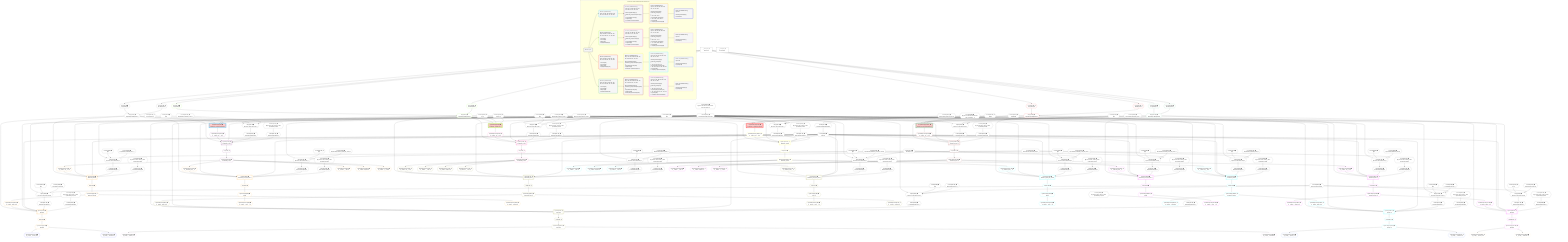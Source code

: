 %%{init: {'themeVariables': { 'fontSize': '12px'}}}%%
graph TD
    classDef path fill:#eee,stroke:#000,color:#000
    classDef plan fill:#fff,stroke-width:1px,color:#000
    classDef itemplan fill:#fff,stroke-width:2px,color:#000
    classDef unbatchedplan fill:#dff,stroke-width:1px,color:#000
    classDef sideeffectplan fill:#fcc,stroke-width:2px,color:#000
    classDef bucket fill:#f6f6f6,color:#000,stroke-width:2px,text-align:left


    %% plan dependencies
    Object196{{"Object[196∈0] ➊<br />ᐸ{reverse,orders,alias,codec}ᐳ"}}:::plan
    Lambda188{{"Lambda[188∈0] ➊<br />ᐸcalculateShouldReverseOrderᐳ"}}:::plan
    Constant193{{"Constant[193∈0] ➊<br />ᐸ[]ᐳ"}}:::plan
    Constant194{{"Constant[194∈0] ➊<br />ᐸsql.identifier(”people”)ᐳ"}}:::plan
    Constant195{{"Constant[195∈0] ➊<br />ᐸRecordCodec(people)ᐳ"}}:::plan
    Lambda188 & Constant193 & Constant194 & Constant195 --> Object196
    Object211{{"Object[211∈0] ➊<br />ᐸ{reverse,orders,alias,codec}ᐳ"}}:::plan
    Constant208{{"Constant[208∈0] ➊<br />ᐸ[]ᐳ"}}:::plan
    Constant209{{"Constant[209∈0] ➊<br />ᐸsql.identifier(”relational_items”)ᐳ"}}:::plan
    Constant210{{"Constant[210∈0] ➊<br />ᐸRecordCodec(relational_items)ᐳ"}}:::plan
    Lambda188 & Constant208 & Constant209 & Constant210 --> Object211
    Object226{{"Object[226∈0] ➊<br />ᐸ{reverse,orders,alias,codec}ᐳ"}}:::plan
    Constant223{{"Constant[223∈0] ➊<br />ᐸ[]ᐳ"}}:::plan
    Constant224{{"Constant[224∈0] ➊<br />ᐸsql.identifier(”relational_posts_title_lower”)ᐳ"}}:::plan
    Constant225{{"Constant[225∈0] ➊<br />ᐸCodec(text)ᐳ"}}:::plan
    Lambda188 & Constant223 & Constant224 & Constant225 --> Object226
    Object241{{"Object[241∈0] ➊<br />ᐸ{reverse,orders,alias,codec}ᐳ"}}:::plan
    Constant238{{"Constant[238∈0] ➊<br />ᐸ[]ᐳ"}}:::plan
    Constant239{{"Constant[239∈0] ➊<br />ᐸsql.identifier(”relational_posts”)ᐳ"}}:::plan
    Constant240{{"Constant[240∈0] ➊<br />ᐸRecordCodec(relational_posts)ᐳ"}}:::plan
    Lambda188 & Constant238 & Constant239 & Constant240 --> Object241
    Object256{{"Object[256∈0] ➊<br />ᐸ{reverse,orders,alias,codec}ᐳ"}}:::plan
    Constant253{{"Constant[253∈0] ➊<br />ᐸ[]ᐳ"}}:::plan
    Constant254{{"Constant[254∈0] ➊<br />ᐸsql.identifier(”people”)ᐳ"}}:::plan
    Lambda188 & Constant253 & Constant254 & Constant195 --> Object256
    Object271{{"Object[271∈0] ➊<br />ᐸ{reverse,orders,alias,codec}ᐳ"}}:::plan
    Constant268{{"Constant[268∈0] ➊<br />ᐸ[]ᐳ"}}:::plan
    Constant269{{"Constant[269∈0] ➊<br />ᐸsql.identifier(”relational_items”)ᐳ"}}:::plan
    Lambda188 & Constant268 & Constant269 & Constant210 --> Object271
    Object286{{"Object[286∈0] ➊<br />ᐸ{reverse,orders,alias,codec}ᐳ"}}:::plan
    Constant283{{"Constant[283∈0] ➊<br />ᐸ[]ᐳ"}}:::plan
    Constant284{{"Constant[284∈0] ➊<br />ᐸsql.identifier(”relational_posts_title_lower”)ᐳ"}}:::plan
    Lambda188 & Constant283 & Constant284 & Constant225 --> Object286
    Object301{{"Object[301∈0] ➊<br />ᐸ{reverse,orders,alias,codec}ᐳ"}}:::plan
    Constant298{{"Constant[298∈0] ➊<br />ᐸ[]ᐳ"}}:::plan
    Constant299{{"Constant[299∈0] ➊<br />ᐸsql.identifier(”relational_posts”)ᐳ"}}:::plan
    Lambda188 & Constant298 & Constant299 & Constant240 --> Object301
    Object316{{"Object[316∈0] ➊<br />ᐸ{reverse,orders,alias,codec}ᐳ"}}:::plan
    Constant313{{"Constant[313∈0] ➊<br />ᐸ[]ᐳ"}}:::plan
    Constant314{{"Constant[314∈0] ➊<br />ᐸsql.identifier(”people”)ᐳ"}}:::plan
    Lambda188 & Constant313 & Constant314 & Constant195 --> Object316
    Object331{{"Object[331∈0] ➊<br />ᐸ{reverse,orders,alias,codec}ᐳ"}}:::plan
    Constant328{{"Constant[328∈0] ➊<br />ᐸ[]ᐳ"}}:::plan
    Constant329{{"Constant[329∈0] ➊<br />ᐸsql.identifier(”relational_items”)ᐳ"}}:::plan
    Lambda188 & Constant328 & Constant329 & Constant210 --> Object331
    Object346{{"Object[346∈0] ➊<br />ᐸ{reverse,orders,alias,codec}ᐳ"}}:::plan
    Constant343{{"Constant[343∈0] ➊<br />ᐸ[]ᐳ"}}:::plan
    Constant344{{"Constant[344∈0] ➊<br />ᐸsql.identifier(”relational_posts_title_lower”)ᐳ"}}:::plan
    Lambda188 & Constant343 & Constant344 & Constant225 --> Object346
    Object361{{"Object[361∈0] ➊<br />ᐸ{reverse,orders,alias,codec}ᐳ"}}:::plan
    Constant358{{"Constant[358∈0] ➊<br />ᐸ[]ᐳ"}}:::plan
    Constant359{{"Constant[359∈0] ➊<br />ᐸsql.identifier(”relational_posts”)ᐳ"}}:::plan
    Lambda188 & Constant358 & Constant359 & Constant240 --> Object361
    Object376{{"Object[376∈0] ➊<br />ᐸ{reverse,orders,alias,codec}ᐳ"}}:::plan
    Constant373{{"Constant[373∈0] ➊<br />ᐸ[]ᐳ"}}:::plan
    Constant374{{"Constant[374∈0] ➊<br />ᐸsql.identifier(”people”)ᐳ"}}:::plan
    Lambda188 & Constant373 & Constant374 & Constant195 --> Object376
    Object391{{"Object[391∈0] ➊<br />ᐸ{reverse,orders,alias,codec}ᐳ"}}:::plan
    Constant388{{"Constant[388∈0] ➊<br />ᐸ[]ᐳ"}}:::plan
    Constant389{{"Constant[389∈0] ➊<br />ᐸsql.identifier(”relational_items”)ᐳ"}}:::plan
    Lambda188 & Constant388 & Constant389 & Constant210 --> Object391
    Object406{{"Object[406∈0] ➊<br />ᐸ{reverse,orders,alias,codec}ᐳ"}}:::plan
    Constant403{{"Constant[403∈0] ➊<br />ᐸ[]ᐳ"}}:::plan
    Constant404{{"Constant[404∈0] ➊<br />ᐸsql.identifier(”relational_posts_title_lower”)ᐳ"}}:::plan
    Lambda188 & Constant403 & Constant404 & Constant225 --> Object406
    Object421{{"Object[421∈0] ➊<br />ᐸ{reverse,orders,alias,codec}ᐳ"}}:::plan
    Constant418{{"Constant[418∈0] ➊<br />ᐸ[]ᐳ"}}:::plan
    Constant419{{"Constant[419∈0] ➊<br />ᐸsql.identifier(”relational_posts”)ᐳ"}}:::plan
    Lambda188 & Constant418 & Constant419 & Constant240 --> Object421
    Object14{{"Object[14∈0] ➊<br />ᐸ{pgSettings,withPgClient}ᐳ"}}:::plan
    Access12{{"Access[12∈0] ➊<br />ᐸ2.pgSettingsᐳ"}}:::plan
    Access13{{"Access[13∈0] ➊<br />ᐸ2.withPgClientᐳ"}}:::plan
    Access12 & Access13 --> Object14
    __Value2["__Value[2∈0] ➊<br />ᐸcontextᐳ"]:::plan
    __Value2 --> Access12
    __Value2 --> Access13
    Constant432{{"Constant[432∈0] ➊<br />ᐸ§{ first: null, last: null, cursorLower: null, cursorUpper: ᐳ"}}:::plan
    Constant432 --> Lambda188
    Lambda191{{"Lambda[191∈0] ➊<br />ᐸcalculateLimitAndOffsetSQLᐳ"}}:::plan
    Constant433{{"Constant[433∈0] ➊<br />ᐸ§{ first: null, last: null, cursorLower: null, cursorUpper: ᐳ"}}:::plan
    Constant433 --> Lambda191
    Access192{{"Access[192∈0] ➊<br />ᐸ191.0ᐳ"}}:::plan
    Lambda191 --> Access192
    Lambda197{{"Lambda[197∈0] ➊<br />ᐸcalculateOrderBySQLᐳ"}}:::plan
    Object196 --> Lambda197
    Lambda202{{"Lambda[202∈0] ➊<br />ᐸcalculateOrderBySQLᐳ"}}:::plan
    Constant434{{"Constant[434∈0] ➊<br />ᐸ§{ reverse: false, orders: [], alias: sql.identifier(”peopleᐳ"}}:::plan
    Constant434 --> Lambda202
    Lambda212{{"Lambda[212∈0] ➊<br />ᐸcalculateOrderBySQLᐳ"}}:::plan
    Object211 --> Lambda212
    Lambda217{{"Lambda[217∈0] ➊<br />ᐸcalculateOrderBySQLᐳ"}}:::plan
    Constant435{{"Constant[435∈0] ➊<br />ᐸ§{ reverse: false, orders: [], alias: sql.identifier(”relatiᐳ"}}:::plan
    Constant435 --> Lambda217
    Lambda227{{"Lambda[227∈0] ➊<br />ᐸcalculateOrderBySQLᐳ"}}:::plan
    Object226 --> Lambda227
    Lambda232{{"Lambda[232∈0] ➊<br />ᐸcalculateOrderBySQLᐳ"}}:::plan
    Constant436{{"Constant[436∈0] ➊<br />ᐸ§{ reverse: false, orders: [], alias: sql.identifier(”relatiᐳ"}}:::plan
    Constant436 --> Lambda232
    Lambda242{{"Lambda[242∈0] ➊<br />ᐸcalculateOrderBySQLᐳ"}}:::plan
    Object241 --> Lambda242
    Lambda247{{"Lambda[247∈0] ➊<br />ᐸcalculateOrderBySQLᐳ"}}:::plan
    Constant437{{"Constant[437∈0] ➊<br />ᐸ§{ reverse: false, orders: [], alias: sql.identifier(”relatiᐳ"}}:::plan
    Constant437 --> Lambda247
    Lambda257{{"Lambda[257∈0] ➊<br />ᐸcalculateOrderBySQLᐳ"}}:::plan
    Object256 --> Lambda257
    Lambda262{{"Lambda[262∈0] ➊<br />ᐸcalculateOrderBySQLᐳ"}}:::plan
    Constant438{{"Constant[438∈0] ➊<br />ᐸ§{ reverse: false, orders: [], alias: sql.identifier(”peopleᐳ"}}:::plan
    Constant438 --> Lambda262
    Lambda272{{"Lambda[272∈0] ➊<br />ᐸcalculateOrderBySQLᐳ"}}:::plan
    Object271 --> Lambda272
    Lambda277{{"Lambda[277∈0] ➊<br />ᐸcalculateOrderBySQLᐳ"}}:::plan
    Constant439{{"Constant[439∈0] ➊<br />ᐸ§{ reverse: false, orders: [], alias: sql.identifier(”relatiᐳ"}}:::plan
    Constant439 --> Lambda277
    Lambda287{{"Lambda[287∈0] ➊<br />ᐸcalculateOrderBySQLᐳ"}}:::plan
    Object286 --> Lambda287
    Lambda292{{"Lambda[292∈0] ➊<br />ᐸcalculateOrderBySQLᐳ"}}:::plan
    Constant440{{"Constant[440∈0] ➊<br />ᐸ§{ reverse: false, orders: [], alias: sql.identifier(”relatiᐳ"}}:::plan
    Constant440 --> Lambda292
    Lambda302{{"Lambda[302∈0] ➊<br />ᐸcalculateOrderBySQLᐳ"}}:::plan
    Object301 --> Lambda302
    Lambda307{{"Lambda[307∈0] ➊<br />ᐸcalculateOrderBySQLᐳ"}}:::plan
    Constant441{{"Constant[441∈0] ➊<br />ᐸ§{ reverse: false, orders: [], alias: sql.identifier(”relatiᐳ"}}:::plan
    Constant441 --> Lambda307
    Lambda317{{"Lambda[317∈0] ➊<br />ᐸcalculateOrderBySQLᐳ"}}:::plan
    Object316 --> Lambda317
    Lambda322{{"Lambda[322∈0] ➊<br />ᐸcalculateOrderBySQLᐳ"}}:::plan
    Constant442{{"Constant[442∈0] ➊<br />ᐸ§{ reverse: false, orders: [], alias: sql.identifier(”peopleᐳ"}}:::plan
    Constant442 --> Lambda322
    Lambda332{{"Lambda[332∈0] ➊<br />ᐸcalculateOrderBySQLᐳ"}}:::plan
    Object331 --> Lambda332
    Lambda337{{"Lambda[337∈0] ➊<br />ᐸcalculateOrderBySQLᐳ"}}:::plan
    Constant443{{"Constant[443∈0] ➊<br />ᐸ§{ reverse: false, orders: [], alias: sql.identifier(”relatiᐳ"}}:::plan
    Constant443 --> Lambda337
    Lambda347{{"Lambda[347∈0] ➊<br />ᐸcalculateOrderBySQLᐳ"}}:::plan
    Object346 --> Lambda347
    Lambda352{{"Lambda[352∈0] ➊<br />ᐸcalculateOrderBySQLᐳ"}}:::plan
    Constant444{{"Constant[444∈0] ➊<br />ᐸ§{ reverse: false, orders: [], alias: sql.identifier(”relatiᐳ"}}:::plan
    Constant444 --> Lambda352
    Lambda362{{"Lambda[362∈0] ➊<br />ᐸcalculateOrderBySQLᐳ"}}:::plan
    Object361 --> Lambda362
    Lambda367{{"Lambda[367∈0] ➊<br />ᐸcalculateOrderBySQLᐳ"}}:::plan
    Constant445{{"Constant[445∈0] ➊<br />ᐸ§{ reverse: false, orders: [], alias: sql.identifier(”relatiᐳ"}}:::plan
    Constant445 --> Lambda367
    Lambda377{{"Lambda[377∈0] ➊<br />ᐸcalculateOrderBySQLᐳ"}}:::plan
    Object376 --> Lambda377
    Lambda382{{"Lambda[382∈0] ➊<br />ᐸcalculateOrderBySQLᐳ"}}:::plan
    Constant446{{"Constant[446∈0] ➊<br />ᐸ§{ reverse: false, orders: [], alias: sql.identifier(”peopleᐳ"}}:::plan
    Constant446 --> Lambda382
    Lambda392{{"Lambda[392∈0] ➊<br />ᐸcalculateOrderBySQLᐳ"}}:::plan
    Object391 --> Lambda392
    Lambda397{{"Lambda[397∈0] ➊<br />ᐸcalculateOrderBySQLᐳ"}}:::plan
    Constant447{{"Constant[447∈0] ➊<br />ᐸ§{ reverse: false, orders: [], alias: sql.identifier(”relatiᐳ"}}:::plan
    Constant447 --> Lambda397
    Lambda407{{"Lambda[407∈0] ➊<br />ᐸcalculateOrderBySQLᐳ"}}:::plan
    Object406 --> Lambda407
    Lambda412{{"Lambda[412∈0] ➊<br />ᐸcalculateOrderBySQLᐳ"}}:::plan
    Constant448{{"Constant[448∈0] ➊<br />ᐸ§{ reverse: false, orders: [], alias: sql.identifier(”relatiᐳ"}}:::plan
    Constant448 --> Lambda412
    Lambda422{{"Lambda[422∈0] ➊<br />ᐸcalculateOrderBySQLᐳ"}}:::plan
    Object421 --> Lambda422
    Lambda427{{"Lambda[427∈0] ➊<br />ᐸcalculateOrderBySQLᐳ"}}:::plan
    Constant449{{"Constant[449∈0] ➊<br />ᐸ§{ reverse: false, orders: [], alias: sql.identifier(”relatiᐳ"}}:::plan
    Constant449 --> Lambda427
    __Value4["__Value[4∈0] ➊<br />ᐸrootValueᐳ"]:::plan
    Constant186{{"Constant[186∈0] ➊<br />ᐸnullᐳ"}}:::plan
    Constant428{{"Constant[428∈0] ➊<br />ᐸ4ᐳ"}}:::plan
    Constant429{{"Constant[429∈0] ➊<br />ᐸ'A description'ᐳ"}}:::plan
    Constant430{{"Constant[430∈0] ➊<br />ᐸ'A note'ᐳ"}}:::plan
    Constant431{{"Constant[431∈0] ➊<br />ᐸ3141592ᐳ"}}:::plan
    PgUpdateSingle11[["PgUpdateSingle[11∈1] ➊<br />ᐸrelational_posts(id;description)ᐳ"]]:::sideeffectplan
    Object14 & Constant428 & Constant429 --> PgUpdateSingle11
    PgSelect17[["PgSelect[17∈2] ➊<br />ᐸrelational_postsᐳ"]]:::plan
    PgClassExpression15{{"PgClassExpression[15∈2] ➊<br />ᐸ__relation...sts__.”id”ᐳ"}}:::plan
    Object14 & PgClassExpression15 & Lambda188 & Access192 & Lambda242 & Lambda247 --> PgSelect17
    PgUpdateSingle11 --> PgClassExpression15
    First21{{"First[21∈2] ➊"}}:::plan
    PgSelect17 --> First21
    PgSelectSingle22{{"PgSelectSingle[22∈2] ➊<br />ᐸrelational_postsᐳ"}}:::plan
    First21 --> PgSelectSingle22
    PgSelect28[["PgSelect[28∈3] ➊<br />ᐸrelational_posts_title_lowerᐳ"]]:::plan
    PgClassExpression27{{"PgClassExpression[27∈3] ➊<br />ᐸ__relational_posts__ᐳ"}}:::plan
    Object14 & PgClassExpression27 & Lambda188 & Access192 & Lambda227 & Lambda232 --> PgSelect28
    PgSelect35[["PgSelect[35∈3] ➊<br />ᐸrelational_itemsᐳ"]]:::plan
    PgClassExpression23{{"PgClassExpression[23∈3] ➊<br />ᐸ__relation...sts__.”id”ᐳ"}}:::plan
    Object14 & PgClassExpression23 & Lambda188 & Access192 & Lambda212 & Lambda217 --> PgSelect35
    PgSelect45[["PgSelect[45∈3] ➊<br />ᐸpeopleᐳ"]]:::plan
    PgClassExpression44{{"PgClassExpression[44∈3] ➊<br />ᐸ__relation...author_id”ᐳ"}}:::plan
    Object14 & PgClassExpression44 & Lambda188 & Access192 & Lambda197 & Lambda202 --> PgSelect45
    PgSelectSingle22 --> PgClassExpression23
    PgClassExpression24{{"PgClassExpression[24∈3] ➊<br />ᐸ__relation...__.”title”ᐳ"}}:::plan
    PgSelectSingle22 --> PgClassExpression24
    PgClassExpression25{{"PgClassExpression[25∈3] ➊<br />ᐸ__relation...scription”ᐳ"}}:::plan
    PgSelectSingle22 --> PgClassExpression25
    PgClassExpression26{{"PgClassExpression[26∈3] ➊<br />ᐸ__relation...s__.”note”ᐳ"}}:::plan
    PgSelectSingle22 --> PgClassExpression26
    PgSelectSingle22 --> PgClassExpression27
    First32{{"First[32∈3] ➊"}}:::plan
    PgSelect28 --> First32
    PgSelectSingle33{{"PgSelectSingle[33∈3] ➊<br />ᐸtextᐳ"}}:::plan
    First32 --> PgSelectSingle33
    PgClassExpression34{{"PgClassExpression[34∈3] ➊<br />ᐸ__relation..._lower__.vᐳ"}}:::plan
    PgSelectSingle33 --> PgClassExpression34
    First37{{"First[37∈3] ➊"}}:::plan
    PgSelect35 --> First37
    PgSelectSingle38{{"PgSelectSingle[38∈3] ➊<br />ᐸrelational_itemsᐳ"}}:::plan
    First37 --> PgSelectSingle38
    PgClassExpression39{{"PgClassExpression[39∈3] ➊<br />ᐸ__relation..._archived”ᐳ"}}:::plan
    PgSelectSingle38 --> PgClassExpression39
    PgSelectSingle38 --> PgClassExpression44
    First47{{"First[47∈3] ➊"}}:::plan
    PgSelect45 --> First47
    PgSelectSingle48{{"PgSelectSingle[48∈3] ➊<br />ᐸpeopleᐳ"}}:::plan
    First47 --> PgSelectSingle48
    PgClassExpression49{{"PgClassExpression[49∈4] ➊<br />ᐸ__people__.”person_id”ᐳ"}}:::plan
    PgSelectSingle48 --> PgClassExpression49
    PgClassExpression50{{"PgClassExpression[50∈4] ➊<br />ᐸ__people__.”username”ᐳ"}}:::plan
    PgSelectSingle48 --> PgClassExpression50
    PgUpdateSingle56[["PgUpdateSingle[56∈5] ➊<br />ᐸrelational_posts(id;note)ᐳ"]]:::sideeffectplan
    Object59{{"Object[59∈5] ➊<br />ᐸ{pgSettings,withPgClient}ᐳ"}}:::plan
    Object59 & Constant428 & Constant430 --> PgUpdateSingle56
    Access57{{"Access[57∈5] ➊<br />ᐸ2.pgSettingsᐳ"}}:::plan
    Access58{{"Access[58∈5] ➊<br />ᐸ2.withPgClientᐳ"}}:::plan
    Access57 & Access58 --> Object59
    __Value2 --> Access57
    __Value2 --> Access58
    PgSelect62[["PgSelect[62∈6] ➊<br />ᐸrelational_postsᐳ"]]:::plan
    PgClassExpression60{{"PgClassExpression[60∈6] ➊<br />ᐸ__relation...sts__.”id”ᐳ"}}:::plan
    Object59 & PgClassExpression60 & Lambda188 & Access192 & Lambda302 & Lambda307 --> PgSelect62
    PgUpdateSingle56 --> PgClassExpression60
    First66{{"First[66∈6] ➊"}}:::plan
    PgSelect62 --> First66
    PgSelectSingle67{{"PgSelectSingle[67∈6] ➊<br />ᐸrelational_postsᐳ"}}:::plan
    First66 --> PgSelectSingle67
    PgSelect73[["PgSelect[73∈7] ➊<br />ᐸrelational_posts_title_lowerᐳ"]]:::plan
    PgClassExpression72{{"PgClassExpression[72∈7] ➊<br />ᐸ__relational_posts__ᐳ"}}:::plan
    Object59 & PgClassExpression72 & Lambda188 & Access192 & Lambda287 & Lambda292 --> PgSelect73
    PgSelect80[["PgSelect[80∈7] ➊<br />ᐸrelational_itemsᐳ"]]:::plan
    PgClassExpression68{{"PgClassExpression[68∈7] ➊<br />ᐸ__relation...sts__.”id”ᐳ"}}:::plan
    Object59 & PgClassExpression68 & Lambda188 & Access192 & Lambda272 & Lambda277 --> PgSelect80
    PgSelect90[["PgSelect[90∈7] ➊<br />ᐸpeopleᐳ"]]:::plan
    PgClassExpression89{{"PgClassExpression[89∈7] ➊<br />ᐸ__relation...author_id”ᐳ"}}:::plan
    Object59 & PgClassExpression89 & Lambda188 & Access192 & Lambda257 & Lambda262 --> PgSelect90
    PgSelectSingle67 --> PgClassExpression68
    PgClassExpression69{{"PgClassExpression[69∈7] ➊<br />ᐸ__relation...__.”title”ᐳ"}}:::plan
    PgSelectSingle67 --> PgClassExpression69
    PgClassExpression70{{"PgClassExpression[70∈7] ➊<br />ᐸ__relation...scription”ᐳ"}}:::plan
    PgSelectSingle67 --> PgClassExpression70
    PgClassExpression71{{"PgClassExpression[71∈7] ➊<br />ᐸ__relation...s__.”note”ᐳ"}}:::plan
    PgSelectSingle67 --> PgClassExpression71
    PgSelectSingle67 --> PgClassExpression72
    First77{{"First[77∈7] ➊"}}:::plan
    PgSelect73 --> First77
    PgSelectSingle78{{"PgSelectSingle[78∈7] ➊<br />ᐸtextᐳ"}}:::plan
    First77 --> PgSelectSingle78
    PgClassExpression79{{"PgClassExpression[79∈7] ➊<br />ᐸ__relation..._lower__.vᐳ"}}:::plan
    PgSelectSingle78 --> PgClassExpression79
    First82{{"First[82∈7] ➊"}}:::plan
    PgSelect80 --> First82
    PgSelectSingle83{{"PgSelectSingle[83∈7] ➊<br />ᐸrelational_itemsᐳ"}}:::plan
    First82 --> PgSelectSingle83
    PgClassExpression84{{"PgClassExpression[84∈7] ➊<br />ᐸ__relation..._archived”ᐳ"}}:::plan
    PgSelectSingle83 --> PgClassExpression84
    PgSelectSingle83 --> PgClassExpression89
    First92{{"First[92∈7] ➊"}}:::plan
    PgSelect90 --> First92
    PgSelectSingle93{{"PgSelectSingle[93∈7] ➊<br />ᐸpeopleᐳ"}}:::plan
    First92 --> PgSelectSingle93
    PgClassExpression94{{"PgClassExpression[94∈8] ➊<br />ᐸ__people__.”person_id”ᐳ"}}:::plan
    PgSelectSingle93 --> PgClassExpression94
    PgClassExpression95{{"PgClassExpression[95∈8] ➊<br />ᐸ__people__.”username”ᐳ"}}:::plan
    PgSelectSingle93 --> PgClassExpression95
    PgUpdateSingle101[["PgUpdateSingle[101∈9] ➊<br />ᐸrelational_posts(id;description)ᐳ"]]:::sideeffectplan
    Object104{{"Object[104∈9] ➊<br />ᐸ{pgSettings,withPgClient}ᐳ"}}:::plan
    Object104 & Constant428 & Constant186 --> PgUpdateSingle101
    Access102{{"Access[102∈9] ➊<br />ᐸ2.pgSettingsᐳ"}}:::plan
    Access103{{"Access[103∈9] ➊<br />ᐸ2.withPgClientᐳ"}}:::plan
    Access102 & Access103 --> Object104
    __Value2 --> Access102
    __Value2 --> Access103
    PgSelect107[["PgSelect[107∈10] ➊<br />ᐸrelational_postsᐳ"]]:::plan
    PgClassExpression105{{"PgClassExpression[105∈10] ➊<br />ᐸ__relation...sts__.”id”ᐳ"}}:::plan
    Object104 & PgClassExpression105 & Lambda188 & Access192 & Lambda362 & Lambda367 --> PgSelect107
    PgUpdateSingle101 --> PgClassExpression105
    First111{{"First[111∈10] ➊"}}:::plan
    PgSelect107 --> First111
    PgSelectSingle112{{"PgSelectSingle[112∈10] ➊<br />ᐸrelational_postsᐳ"}}:::plan
    First111 --> PgSelectSingle112
    PgSelect118[["PgSelect[118∈11] ➊<br />ᐸrelational_posts_title_lowerᐳ"]]:::plan
    PgClassExpression117{{"PgClassExpression[117∈11] ➊<br />ᐸ__relational_posts__ᐳ"}}:::plan
    Object104 & PgClassExpression117 & Lambda188 & Access192 & Lambda347 & Lambda352 --> PgSelect118
    PgSelect125[["PgSelect[125∈11] ➊<br />ᐸrelational_itemsᐳ"]]:::plan
    PgClassExpression113{{"PgClassExpression[113∈11] ➊<br />ᐸ__relation...sts__.”id”ᐳ"}}:::plan
    Object104 & PgClassExpression113 & Lambda188 & Access192 & Lambda332 & Lambda337 --> PgSelect125
    PgSelect135[["PgSelect[135∈11] ➊<br />ᐸpeopleᐳ"]]:::plan
    PgClassExpression134{{"PgClassExpression[134∈11] ➊<br />ᐸ__relation...author_id”ᐳ"}}:::plan
    Object104 & PgClassExpression134 & Lambda188 & Access192 & Lambda317 & Lambda322 --> PgSelect135
    PgSelectSingle112 --> PgClassExpression113
    PgClassExpression114{{"PgClassExpression[114∈11] ➊<br />ᐸ__relation...__.”title”ᐳ"}}:::plan
    PgSelectSingle112 --> PgClassExpression114
    PgClassExpression115{{"PgClassExpression[115∈11] ➊<br />ᐸ__relation...scription”ᐳ"}}:::plan
    PgSelectSingle112 --> PgClassExpression115
    PgClassExpression116{{"PgClassExpression[116∈11] ➊<br />ᐸ__relation...s__.”note”ᐳ"}}:::plan
    PgSelectSingle112 --> PgClassExpression116
    PgSelectSingle112 --> PgClassExpression117
    First122{{"First[122∈11] ➊"}}:::plan
    PgSelect118 --> First122
    PgSelectSingle123{{"PgSelectSingle[123∈11] ➊<br />ᐸtextᐳ"}}:::plan
    First122 --> PgSelectSingle123
    PgClassExpression124{{"PgClassExpression[124∈11] ➊<br />ᐸ__relation..._lower__.vᐳ"}}:::plan
    PgSelectSingle123 --> PgClassExpression124
    First127{{"First[127∈11] ➊"}}:::plan
    PgSelect125 --> First127
    PgSelectSingle128{{"PgSelectSingle[128∈11] ➊<br />ᐸrelational_itemsᐳ"}}:::plan
    First127 --> PgSelectSingle128
    PgClassExpression129{{"PgClassExpression[129∈11] ➊<br />ᐸ__relation..._archived”ᐳ"}}:::plan
    PgSelectSingle128 --> PgClassExpression129
    PgSelectSingle128 --> PgClassExpression134
    First137{{"First[137∈11] ➊"}}:::plan
    PgSelect135 --> First137
    PgSelectSingle138{{"PgSelectSingle[138∈11] ➊<br />ᐸpeopleᐳ"}}:::plan
    First137 --> PgSelectSingle138
    PgClassExpression139{{"PgClassExpression[139∈12] ➊<br />ᐸ__people__.”person_id”ᐳ"}}:::plan
    PgSelectSingle138 --> PgClassExpression139
    PgClassExpression140{{"PgClassExpression[140∈12] ➊<br />ᐸ__people__.”username”ᐳ"}}:::plan
    PgSelectSingle138 --> PgClassExpression140
    PgUpdateSingle146[["PgUpdateSingle[146∈13] ➊<br />ᐸrelational_posts(id;description)ᐳ"]]:::sideeffectplan
    Object149{{"Object[149∈13] ➊<br />ᐸ{pgSettings,withPgClient}ᐳ"}}:::plan
    Object149 & Constant431 & Constant186 --> PgUpdateSingle146
    Access147{{"Access[147∈13] ➊<br />ᐸ2.pgSettingsᐳ"}}:::plan
    Access148{{"Access[148∈13] ➊<br />ᐸ2.withPgClientᐳ"}}:::plan
    Access147 & Access148 --> Object149
    __Value2 --> Access147
    __Value2 --> Access148
    PgSelect152[["PgSelect[152∈14] ➊<br />ᐸrelational_postsᐳ"]]:::plan
    PgClassExpression150{{"PgClassExpression[150∈14] ➊<br />ᐸ__relation...sts__.”id”ᐳ"}}:::plan
    Object149 & PgClassExpression150 & Lambda188 & Access192 & Lambda422 & Lambda427 --> PgSelect152
    PgUpdateSingle146 --> PgClassExpression150
    First156{{"First[156∈14] ➊"}}:::plan
    PgSelect152 --> First156
    PgSelectSingle157{{"PgSelectSingle[157∈14] ➊<br />ᐸrelational_postsᐳ"}}:::plan
    First156 --> PgSelectSingle157
    PgSelect163[["PgSelect[163∈15] ➊<br />ᐸrelational_posts_title_lowerᐳ"]]:::plan
    PgClassExpression162{{"PgClassExpression[162∈15] ➊<br />ᐸ__relational_posts__ᐳ"}}:::plan
    Object149 & PgClassExpression162 & Lambda188 & Access192 & Lambda407 & Lambda412 --> PgSelect163
    PgSelect170[["PgSelect[170∈15] ➊<br />ᐸrelational_itemsᐳ"]]:::plan
    PgClassExpression158{{"PgClassExpression[158∈15] ➊<br />ᐸ__relation...sts__.”id”ᐳ"}}:::plan
    Object149 & PgClassExpression158 & Lambda188 & Access192 & Lambda392 & Lambda397 --> PgSelect170
    PgSelect180[["PgSelect[180∈15] ➊<br />ᐸpeopleᐳ"]]:::plan
    PgClassExpression179{{"PgClassExpression[179∈15] ➊<br />ᐸ__relation...author_id”ᐳ"}}:::plan
    Object149 & PgClassExpression179 & Lambda188 & Access192 & Lambda377 & Lambda382 --> PgSelect180
    PgSelectSingle157 --> PgClassExpression158
    PgClassExpression159{{"PgClassExpression[159∈15] ➊<br />ᐸ__relation...__.”title”ᐳ"}}:::plan
    PgSelectSingle157 --> PgClassExpression159
    PgClassExpression160{{"PgClassExpression[160∈15] ➊<br />ᐸ__relation...scription”ᐳ"}}:::plan
    PgSelectSingle157 --> PgClassExpression160
    PgClassExpression161{{"PgClassExpression[161∈15] ➊<br />ᐸ__relation...s__.”note”ᐳ"}}:::plan
    PgSelectSingle157 --> PgClassExpression161
    PgSelectSingle157 --> PgClassExpression162
    First167{{"First[167∈15] ➊"}}:::plan
    PgSelect163 --> First167
    PgSelectSingle168{{"PgSelectSingle[168∈15] ➊<br />ᐸtextᐳ"}}:::plan
    First167 --> PgSelectSingle168
    PgClassExpression169{{"PgClassExpression[169∈15] ➊<br />ᐸ__relation..._lower__.vᐳ"}}:::plan
    PgSelectSingle168 --> PgClassExpression169
    First172{{"First[172∈15] ➊"}}:::plan
    PgSelect170 --> First172
    PgSelectSingle173{{"PgSelectSingle[173∈15] ➊<br />ᐸrelational_itemsᐳ"}}:::plan
    First172 --> PgSelectSingle173
    PgClassExpression174{{"PgClassExpression[174∈15] ➊<br />ᐸ__relation..._archived”ᐳ"}}:::plan
    PgSelectSingle173 --> PgClassExpression174
    PgSelectSingle173 --> PgClassExpression179
    First182{{"First[182∈15] ➊"}}:::plan
    PgSelect180 --> First182
    PgSelectSingle183{{"PgSelectSingle[183∈15] ➊<br />ᐸpeopleᐳ"}}:::plan
    First182 --> PgSelectSingle183
    PgClassExpression184{{"PgClassExpression[184∈16] ➊<br />ᐸ__people__.”person_id”ᐳ"}}:::plan
    PgSelectSingle183 --> PgClassExpression184
    PgClassExpression185{{"PgClassExpression[185∈16] ➊<br />ᐸ__people__.”username”ᐳ"}}:::plan
    PgSelectSingle183 --> PgClassExpression185

    %% define steps

    subgraph "Buckets for mutations/basics/update-relational-post"
    Bucket0("Bucket 0 (root)"):::bucket
    classDef bucket0 stroke:#696969
    class Bucket0,__Value2,__Value4,Access12,Access13,Object14,Constant186,Lambda188,Lambda191,Access192,Constant193,Constant194,Constant195,Object196,Lambda197,Lambda202,Constant208,Constant209,Constant210,Object211,Lambda212,Lambda217,Constant223,Constant224,Constant225,Object226,Lambda227,Lambda232,Constant238,Constant239,Constant240,Object241,Lambda242,Lambda247,Constant253,Constant254,Object256,Lambda257,Lambda262,Constant268,Constant269,Object271,Lambda272,Lambda277,Constant283,Constant284,Object286,Lambda287,Lambda292,Constant298,Constant299,Object301,Lambda302,Lambda307,Constant313,Constant314,Object316,Lambda317,Lambda322,Constant328,Constant329,Object331,Lambda332,Lambda337,Constant343,Constant344,Object346,Lambda347,Lambda352,Constant358,Constant359,Object361,Lambda362,Lambda367,Constant373,Constant374,Object376,Lambda377,Lambda382,Constant388,Constant389,Object391,Lambda392,Lambda397,Constant403,Constant404,Object406,Lambda407,Lambda412,Constant418,Constant419,Object421,Lambda422,Lambda427,Constant428,Constant429,Constant430,Constant431,Constant432,Constant433,Constant434,Constant435,Constant436,Constant437,Constant438,Constant439,Constant440,Constant441,Constant442,Constant443,Constant444,Constant445,Constant446,Constant447,Constant448,Constant449 bucket0
    Bucket1("Bucket 1 (mutationField)<br />Deps: 14, 428, 429, 188, 192, 242, 247, 227, 232, 212, 217, 197, 202"):::bucket
    classDef bucket1 stroke:#00bfff
    class Bucket1,PgUpdateSingle11 bucket1
    Bucket2("Bucket 2 (nullableBoundary)<br />Deps: 11, 14, 188, 192, 242, 247, 227, 232, 212, 217, 197, 202<br /><br />ROOT PgUpdateSingle{1}ᐸrelational_posts(id;description)ᐳ[11]<br />1: <br />ᐳ: PgClassExpression[15]<br />2: PgSelect[17]<br />ᐳ: First[21], PgSelectSingle[22]"):::bucket
    classDef bucket2 stroke:#7f007f
    class Bucket2,PgClassExpression15,PgSelect17,First21,PgSelectSingle22 bucket2
    Bucket3("Bucket 3 (nullableBoundary)<br />Deps: 22, 14, 188, 192, 227, 232, 212, 217, 197, 202<br /><br />ROOT PgSelectSingle{2}ᐸrelational_postsᐳ[22]<br />1: <br />ᐳ: 23, 24, 25, 26, 27<br />2: PgSelect[28], PgSelect[35]<br />ᐳ: 32, 33, 34, 37, 38, 39, 44<br />3: PgSelect[45]<br />ᐳ: First[47], PgSelectSingle[48]"):::bucket
    classDef bucket3 stroke:#ffa500
    class Bucket3,PgClassExpression23,PgClassExpression24,PgClassExpression25,PgClassExpression26,PgClassExpression27,PgSelect28,First32,PgSelectSingle33,PgClassExpression34,PgSelect35,First37,PgSelectSingle38,PgClassExpression39,PgClassExpression44,PgSelect45,First47,PgSelectSingle48 bucket3
    Bucket4("Bucket 4 (nullableBoundary)<br />Deps: 48<br /><br />ROOT PgSelectSingle{3}ᐸpeopleᐳ[48]"):::bucket
    classDef bucket4 stroke:#0000ff
    class Bucket4,PgClassExpression49,PgClassExpression50 bucket4
    Bucket5("Bucket 5 (mutationField)<br />Deps: 428, 430, 2, 188, 192, 302, 307, 287, 292, 272, 277, 257, 262<br /><br />1: Access[57]<br />2: Access[58]<br />3: Object[59]<br />4: PgUpdateSingle[56]"):::bucket
    classDef bucket5 stroke:#7fff00
    class Bucket5,PgUpdateSingle56,Access57,Access58,Object59 bucket5
    Bucket6("Bucket 6 (nullableBoundary)<br />Deps: 56, 59, 188, 192, 302, 307, 287, 292, 272, 277, 257, 262<br /><br />ROOT PgUpdateSingle{5}ᐸrelational_posts(id;note)ᐳ[56]<br />1: <br />ᐳ: PgClassExpression[60]<br />2: PgSelect[62]<br />ᐳ: First[66], PgSelectSingle[67]"):::bucket
    classDef bucket6 stroke:#ff1493
    class Bucket6,PgClassExpression60,PgSelect62,First66,PgSelectSingle67 bucket6
    Bucket7("Bucket 7 (nullableBoundary)<br />Deps: 67, 59, 188, 192, 287, 292, 272, 277, 257, 262<br /><br />ROOT PgSelectSingle{6}ᐸrelational_postsᐳ[67]<br />1: <br />ᐳ: 68, 69, 70, 71, 72<br />2: PgSelect[73], PgSelect[80]<br />ᐳ: 77, 78, 79, 82, 83, 84, 89<br />3: PgSelect[90]<br />ᐳ: First[92], PgSelectSingle[93]"):::bucket
    classDef bucket7 stroke:#808000
    class Bucket7,PgClassExpression68,PgClassExpression69,PgClassExpression70,PgClassExpression71,PgClassExpression72,PgSelect73,First77,PgSelectSingle78,PgClassExpression79,PgSelect80,First82,PgSelectSingle83,PgClassExpression84,PgClassExpression89,PgSelect90,First92,PgSelectSingle93 bucket7
    Bucket8("Bucket 8 (nullableBoundary)<br />Deps: 93<br /><br />ROOT PgSelectSingle{7}ᐸpeopleᐳ[93]"):::bucket
    classDef bucket8 stroke:#dda0dd
    class Bucket8,PgClassExpression94,PgClassExpression95 bucket8
    Bucket9("Bucket 9 (mutationField)<br />Deps: 428, 186, 2, 188, 192, 362, 367, 347, 352, 332, 337, 317, 322<br /><br />1: Access[102]<br />2: Access[103]<br />3: Object[104]<br />4: PgUpdateSingle[101]"):::bucket
    classDef bucket9 stroke:#ff0000
    class Bucket9,PgUpdateSingle101,Access102,Access103,Object104 bucket9
    Bucket10("Bucket 10 (nullableBoundary)<br />Deps: 101, 104, 188, 192, 362, 367, 347, 352, 332, 337, 317, 322<br /><br />ROOT PgUpdateSingle{9}ᐸrelational_posts(id;description)ᐳ[101]<br />1: <br />ᐳ: PgClassExpression[105]<br />2: PgSelect[107]<br />ᐳ: First[111], PgSelectSingle[112]"):::bucket
    classDef bucket10 stroke:#ffff00
    class Bucket10,PgClassExpression105,PgSelect107,First111,PgSelectSingle112 bucket10
    Bucket11("Bucket 11 (nullableBoundary)<br />Deps: 112, 104, 188, 192, 347, 352, 332, 337, 317, 322<br /><br />ROOT PgSelectSingle{10}ᐸrelational_postsᐳ[112]<br />1: <br />ᐳ: 113, 114, 115, 116, 117<br />2: PgSelect[118], PgSelect[125]<br />ᐳ: 122, 123, 124, 127, 128, 129, 134<br />3: PgSelect[135]<br />ᐳ: First[137], PgSelectSingle[138]"):::bucket
    classDef bucket11 stroke:#00ffff
    class Bucket11,PgClassExpression113,PgClassExpression114,PgClassExpression115,PgClassExpression116,PgClassExpression117,PgSelect118,First122,PgSelectSingle123,PgClassExpression124,PgSelect125,First127,PgSelectSingle128,PgClassExpression129,PgClassExpression134,PgSelect135,First137,PgSelectSingle138 bucket11
    Bucket12("Bucket 12 (nullableBoundary)<br />Deps: 138<br /><br />ROOT PgSelectSingle{11}ᐸpeopleᐳ[138]"):::bucket
    classDef bucket12 stroke:#4169e1
    class Bucket12,PgClassExpression139,PgClassExpression140 bucket12
    Bucket13("Bucket 13 (mutationField)<br />Deps: 431, 186, 2, 188, 192, 422, 427, 407, 412, 392, 397, 377, 382<br /><br />1: Access[147]<br />2: Access[148]<br />3: Object[149]<br />4: PgUpdateSingle[146]"):::bucket
    classDef bucket13 stroke:#3cb371
    class Bucket13,PgUpdateSingle146,Access147,Access148,Object149 bucket13
    Bucket14("Bucket 14 (nullableBoundary)<br />Deps: 146, 149, 188, 192, 422, 427, 407, 412, 392, 397, 377, 382<br /><br />ROOT PgUpdateSingle{13}ᐸrelational_posts(id;description)ᐳ[146]<br />1: <br />ᐳ: PgClassExpression[150]<br />2: PgSelect[152]<br />ᐳ: First[156], PgSelectSingle[157]"):::bucket
    classDef bucket14 stroke:#a52a2a
    class Bucket14,PgClassExpression150,PgSelect152,First156,PgSelectSingle157 bucket14
    Bucket15("Bucket 15 (nullableBoundary)<br />Deps: 157, 149, 188, 192, 407, 412, 392, 397, 377, 382<br /><br />ROOT PgSelectSingle{14}ᐸrelational_postsᐳ[157]<br />1: <br />ᐳ: 158, 159, 160, 161, 162<br />2: PgSelect[163], PgSelect[170]<br />ᐳ: 167, 168, 169, 172, 173, 174, 179<br />3: PgSelect[180]<br />ᐳ: First[182], PgSelectSingle[183]"):::bucket
    classDef bucket15 stroke:#ff00ff
    class Bucket15,PgClassExpression158,PgClassExpression159,PgClassExpression160,PgClassExpression161,PgClassExpression162,PgSelect163,First167,PgSelectSingle168,PgClassExpression169,PgSelect170,First172,PgSelectSingle173,PgClassExpression174,PgClassExpression179,PgSelect180,First182,PgSelectSingle183 bucket15
    Bucket16("Bucket 16 (nullableBoundary)<br />Deps: 183<br /><br />ROOT PgSelectSingle{15}ᐸpeopleᐳ[183]"):::bucket
    classDef bucket16 stroke:#f5deb3
    class Bucket16,PgClassExpression184,PgClassExpression185 bucket16
    Bucket0 --> Bucket1 & Bucket5 & Bucket9 & Bucket13
    Bucket1 --> Bucket2
    Bucket2 --> Bucket3
    Bucket3 --> Bucket4
    Bucket5 --> Bucket6
    Bucket6 --> Bucket7
    Bucket7 --> Bucket8
    Bucket9 --> Bucket10
    Bucket10 --> Bucket11
    Bucket11 --> Bucket12
    Bucket13 --> Bucket14
    Bucket14 --> Bucket15
    Bucket15 --> Bucket16
    end